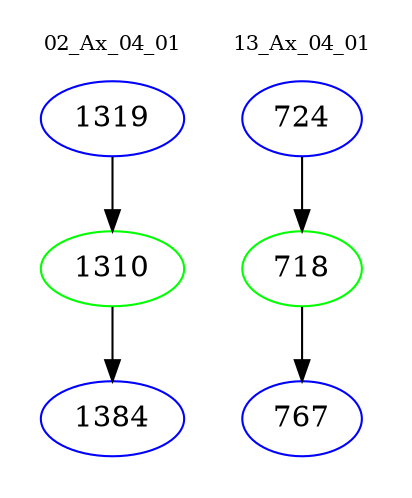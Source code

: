 digraph{
subgraph cluster_0 {
color = white
label = "02_Ax_04_01";
fontsize=10;
T0_1319 [label="1319", color="blue"]
T0_1319 -> T0_1310 [color="black"]
T0_1310 [label="1310", color="green"]
T0_1310 -> T0_1384 [color="black"]
T0_1384 [label="1384", color="blue"]
}
subgraph cluster_1 {
color = white
label = "13_Ax_04_01";
fontsize=10;
T1_724 [label="724", color="blue"]
T1_724 -> T1_718 [color="black"]
T1_718 [label="718", color="green"]
T1_718 -> T1_767 [color="black"]
T1_767 [label="767", color="blue"]
}
}
